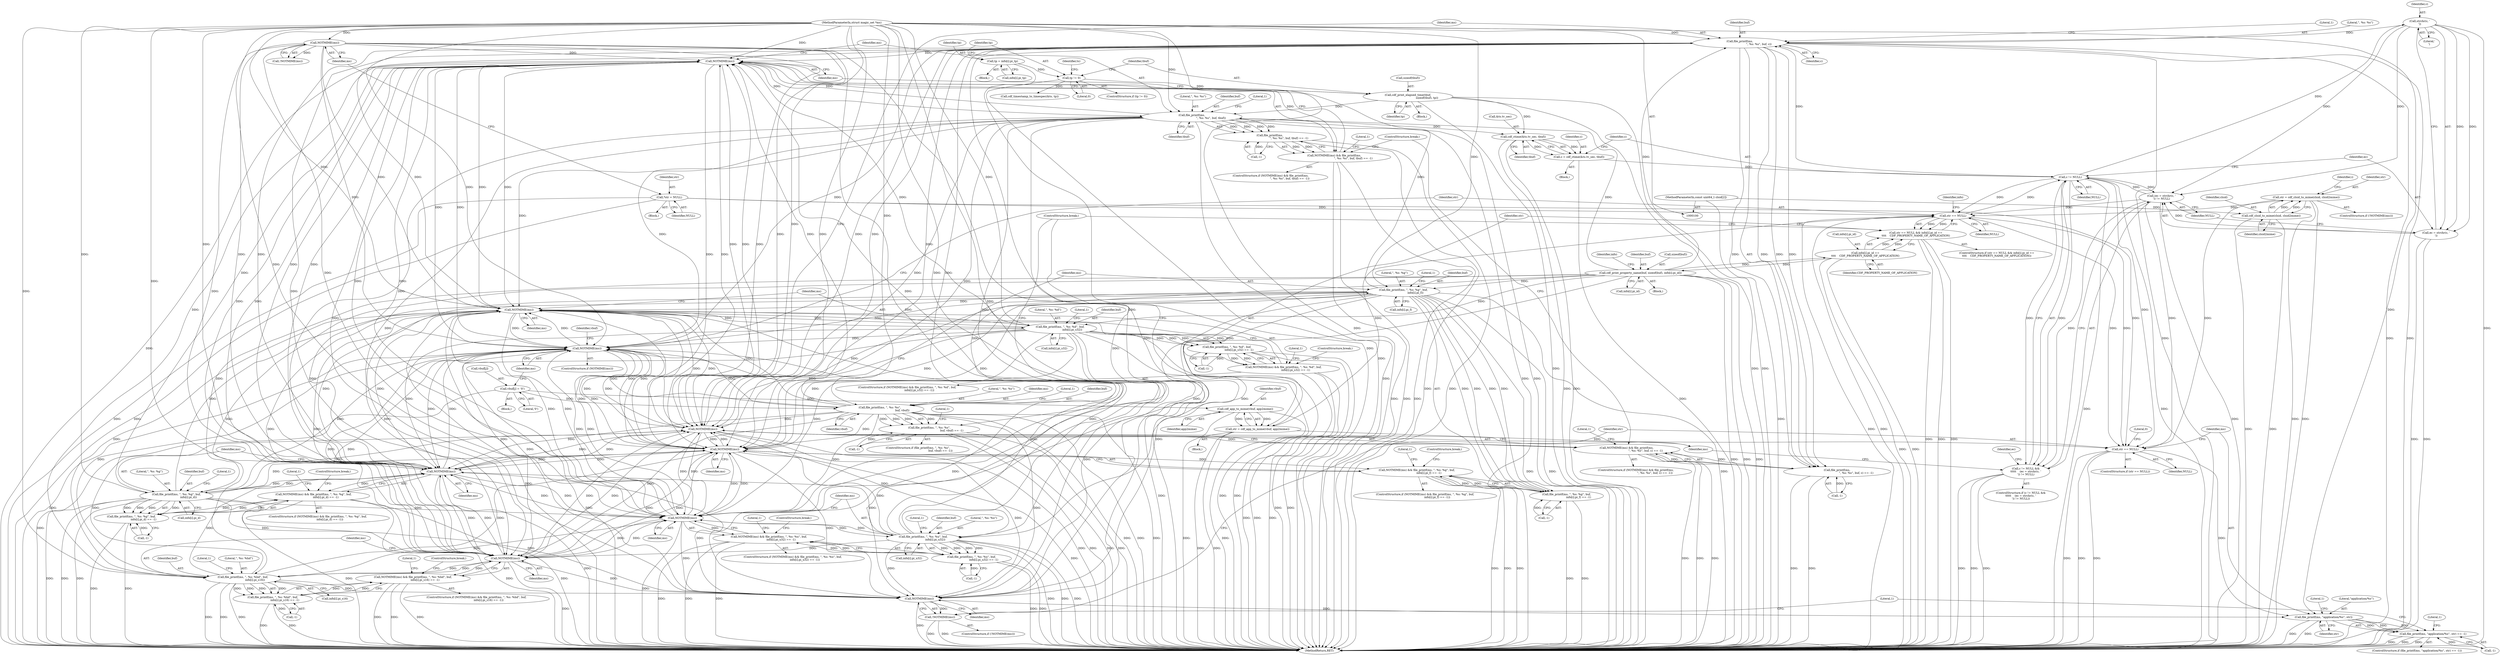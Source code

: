 digraph "1_file_6d209c1c489457397a5763bca4b28e43aac90391_0@API" {
"1000447" [label="(Call,strchr(c, '\n'))"];
"1000441" [label="(Call,c != NULL)"];
"1000431" [label="(Call,c = cdf_ctime(&ts.tv_sec, tbuf))"];
"1000433" [label="(Call,cdf_ctime(&ts.tv_sec, tbuf))"];
"1000403" [label="(Call,cdf_print_elapsed_time(tbuf,\n                                            sizeof(tbuf), tp))"];
"1000397" [label="(Call,tp != 0)"];
"1000389" [label="(Call,tp = info[i].pi_tp)"];
"1000413" [label="(Call,file_printf(ms,\n                                            \", %s: %s\", buf, tbuf))"];
"1000410" [label="(Call,NOTMIME(ms))"];
"1000177" [label="(Call,NOTMIME(ms))"];
"1000348" [label="(Call,NOTMIME(ms))"];
"1000460" [label="(Call,file_printf(ms,\n                                            \", %s: %s\", buf, c))"];
"1000457" [label="(Call,NOTMIME(ms))"];
"1000222" [label="(Call,file_printf(ms, \", %s: %g\", buf,\n                            info[i].pi_f))"];
"1000219" [label="(Call,NOTMIME(ms))"];
"1000156" [label="(Call,NOTMIME(ms))"];
"1000159" [label="(Call,file_printf(ms, \", %s: %hd\", buf,\n                            info[i].pi_s16))"];
"1000101" [label="(MethodParameterIn,struct magic_set *ms)"];
"1000135" [label="(Call,cdf_print_property_name(buf, sizeof(buf), info[i].pi_id))"];
"1000374" [label="(Call,info[i].pi_id ==\n\t\t\t\t    CDF_PROPERTY_NAME_OF_APPLICATION)"];
"1000180" [label="(Call,file_printf(ms, \", %s: %d\", buf,\n                            info[i].pi_s32))"];
"1000198" [label="(Call,NOTMIME(ms))"];
"1000243" [label="(Call,file_printf(ms, \", %s: %g\", buf,\n                            info[i].pi_d))"];
"1000240" [label="(Call,NOTMIME(ms))"];
"1000118" [label="(Call,NOTMIME(ms))"];
"1000201" [label="(Call,file_printf(ms, \", %s: %u\", buf,\n                            info[i].pi_u32))"];
"1000358" [label="(Call,file_printf(ms, \", %s: %s\",\n                                                    buf, vbuf))"];
"1000342" [label="(Call,vbuf[j] = '\0')"];
"1000447" [label="(Call,strchr(c, '\n'))"];
"1000444" [label="(Call,(ec = strchr(c, '\n')) != NULL)"];
"1000445" [label="(Call,ec = strchr(c, '\n'))"];
"1000371" [label="(Call,str == NULL)"];
"1000382" [label="(Call,str = cdf_app_to_mime(vbuf, app2mime))"];
"1000384" [label="(Call,cdf_app_to_mime(vbuf, app2mime))"];
"1000120" [label="(Call,str = cdf_clsid_to_mime(clsid, clsid2mime))"];
"1000122" [label="(Call,cdf_clsid_to_mime(clsid, clsid2mime))"];
"1000104" [label="(MethodParameterIn,const uint64_t clsid[2])"];
"1000111" [label="(Call,*str = NULL)"];
"1000370" [label="(Call,str == NULL && info[i].pi_id ==\n\t\t\t\t    CDF_PROPERTY_NAME_OF_APPLICATION)"];
"1000440" [label="(Call,c != NULL &&\n\t\t\t\t\t    (ec = strchr(c, '\n')) != NULL)"];
"1000155" [label="(Call,NOTMIME(ms) && file_printf(ms, \", %s: %hd\", buf,\n                            info[i].pi_s16) == -1)"];
"1000158" [label="(Call,file_printf(ms, \", %s: %hd\", buf,\n                            info[i].pi_s16) == -1)"];
"1000176" [label="(Call,NOTMIME(ms) && file_printf(ms, \", %s: %d\", buf,\n                            info[i].pi_s32) == -1)"];
"1000179" [label="(Call,file_printf(ms, \", %s: %d\", buf,\n                            info[i].pi_s32) == -1)"];
"1000197" [label="(Call,NOTMIME(ms) && file_printf(ms, \", %s: %u\", buf,\n                            info[i].pi_u32) == -1)"];
"1000200" [label="(Call,file_printf(ms, \", %s: %u\", buf,\n                            info[i].pi_u32) == -1)"];
"1000218" [label="(Call,NOTMIME(ms) && file_printf(ms, \", %s: %g\", buf,\n                            info[i].pi_f) == -1)"];
"1000221" [label="(Call,file_printf(ms, \", %s: %g\", buf,\n                            info[i].pi_f) == -1)"];
"1000239" [label="(Call,NOTMIME(ms) && file_printf(ms, \", %s: %g\", buf,\n                            info[i].pi_d) == -1)"];
"1000242" [label="(Call,file_printf(ms, \", %s: %g\", buf,\n                            info[i].pi_d) == -1)"];
"1000357" [label="(Call,file_printf(ms, \", %s: %s\",\n                                                    buf, vbuf) == -1)"];
"1000409" [label="(Call,NOTMIME(ms) && file_printf(ms,\n                                            \", %s: %s\", buf, tbuf) == -1)"];
"1000412" [label="(Call,file_printf(ms,\n                                            \", %s: %s\", buf, tbuf) == -1)"];
"1000456" [label="(Call,NOTMIME(ms) && file_printf(ms,\n                                            \", %s: %s\", buf, c) == -1)"];
"1000479" [label="(Call,NOTMIME(ms))"];
"1000478" [label="(Call,!NOTMIME(ms))"];
"1000490" [label="(Call,file_printf(ms, \"application/%s\", str))"];
"1000489" [label="(Call,file_printf(ms, \"application/%s\", str) == -1)"];
"1000459" [label="(Call,file_printf(ms,\n                                            \", %s: %s\", buf, c) == -1)"];
"1000483" [label="(Call,str == NULL)"];
"1000369" [label="(ControlStructure,if (str == NULL && info[i].pi_id ==\n\t\t\t\t    CDF_PROPERTY_NAME_OF_APPLICATION))"];
"1000157" [label="(Identifier,ms)"];
"1000441" [label="(Call,c != NULL)"];
"1000448" [label="(Identifier,c)"];
"1000501" [label="(MethodReturn,RET)"];
"1000411" [label="(Identifier,ms)"];
"1000221" [label="(Call,file_printf(ms, \", %s: %g\", buf,\n                            info[i].pi_f) == -1)"];
"1000137" [label="(Call,sizeof(buf))"];
"1000362" [label="(Identifier,vbuf)"];
"1000179" [label="(Call,file_printf(ms, \", %s: %d\", buf,\n                            info[i].pi_s32) == -1)"];
"1000239" [label="(Call,NOTMIME(ms) && file_printf(ms, \", %s: %g\", buf,\n                            info[i].pi_d) == -1)"];
"1000484" [label="(Identifier,str)"];
"1000413" [label="(Call,file_printf(ms,\n                                            \", %s: %s\", buf, tbuf))"];
"1000273" [label="(Block,)"];
"1000385" [label="(Identifier,vbuf)"];
"1000488" [label="(ControlStructure,if (file_printf(ms, \"application/%s\", str) == -1))"];
"1000193" [label="(Literal,1)"];
"1000494" [label="(Call,-1)"];
"1000116" [label="(ControlStructure,if (!NOTMIME(ms)))"];
"1000498" [label="(Literal,1)"];
"1000415" [label="(Literal,\", %s: %s\")"];
"1000235" [label="(Literal,1)"];
"1000124" [label="(Identifier,clsid2mime)"];
"1000247" [label="(Call,info[i].pi_d)"];
"1000469" [label="(Literal,1)"];
"1000147" [label="(Identifier,info)"];
"1000343" [label="(Call,vbuf[j])"];
"1000194" [label="(ControlStructure,break;)"];
"1000489" [label="(Call,file_printf(ms, \"application/%s\", str) == -1)"];
"1000462" [label="(Literal,\", %s: %s\")"];
"1000150" [label="(Block,)"];
"1000404" [label="(Identifier,tbuf)"];
"1000118" [label="(Call,NOTMIME(ms))"];
"1000173" [label="(ControlStructure,break;)"];
"1000389" [label="(Call,tp = info[i].pi_tp)"];
"1000459" [label="(Call,file_printf(ms,\n                                            \", %s: %s\", buf, c) == -1)"];
"1000182" [label="(Literal,\", %s: %d\")"];
"1000139" [label="(Call,info[i].pi_id)"];
"1000218" [label="(Call,NOTMIME(ms) && file_printf(ms, \", %s: %g\", buf,\n                            info[i].pi_f) == -1)"];
"1000190" [label="(Literal,1)"];
"1000223" [label="(Identifier,ms)"];
"1000162" [label="(Identifier,buf)"];
"1000490" [label="(Call,file_printf(ms, \"application/%s\", str))"];
"1000402" [label="(Block,)"];
"1000492" [label="(Literal,\"application/%s\")"];
"1000445" [label="(Call,ec = strchr(c, '\n'))"];
"1000456" [label="(Call,NOTMIME(ms) && file_printf(ms,\n                                            \", %s: %s\", buf, c) == -1)"];
"1000383" [label="(Identifier,str)"];
"1000360" [label="(Literal,\", %s: %s\")"];
"1000495" [label="(Literal,1)"];
"1000465" [label="(Call,-1)"];
"1000487" [label="(Literal,0)"];
"1000232" [label="(Literal,1)"];
"1000169" [label="(Literal,1)"];
"1000160" [label="(Identifier,ms)"];
"1000390" [label="(Identifier,tp)"];
"1000217" [label="(ControlStructure,if (NOTMIME(ms) && file_printf(ms, \", %s: %g\", buf,\n                            info[i].pi_f) == -1))"];
"1000461" [label="(Identifier,ms)"];
"1000346" [label="(Literal,'\0')"];
"1000123" [label="(Identifier,clsid)"];
"1000104" [label="(MethodParameterIn,const uint64_t clsid[2])"];
"1000245" [label="(Literal,\", %s: %g\")"];
"1000396" [label="(ControlStructure,if (tp != 0))"];
"1000204" [label="(Identifier,buf)"];
"1000449" [label="(Literal,'\n')"];
"1000161" [label="(Literal,\", %s: %hd\")"];
"1000215" [label="(ControlStructure,break;)"];
"1000418" [label="(Call,-1)"];
"1000127" [label="(Identifier,i)"];
"1000196" [label="(ControlStructure,if (NOTMIME(ms) && file_printf(ms, \", %s: %u\", buf,\n                            info[i].pi_u32) == -1))"];
"1000181" [label="(Identifier,ms)"];
"1000111" [label="(Call,*str = NULL)"];
"1000225" [label="(Identifier,buf)"];
"1000477" [label="(ControlStructure,if (!NOTMIME(ms)))"];
"1000403" [label="(Call,cdf_print_elapsed_time(tbuf,\n                                            sizeof(tbuf), tp))"];
"1000112" [label="(Identifier,str)"];
"1000156" [label="(Call,NOTMIME(ms))"];
"1000359" [label="(Identifier,ms)"];
"1000375" [label="(Call,info[i].pi_id)"];
"1000203" [label="(Literal,\", %s: %u\")"];
"1000377" [label="(Identifier,info)"];
"1000444" [label="(Call,(ec = strchr(c, '\n')) != NULL)"];
"1000205" [label="(Call,info[i].pi_u32)"];
"1000364" [label="(Literal,1)"];
"1000158" [label="(Call,file_printf(ms, \", %s: %hd\", buf,\n                            info[i].pi_s16) == -1)"];
"1000460" [label="(Call,file_printf(ms,\n                                            \", %s: %s\", buf, c))"];
"1000236" [label="(ControlStructure,break;)"];
"1000256" [label="(Literal,1)"];
"1000242" [label="(Call,file_printf(ms, \", %s: %g\", buf,\n                            info[i].pi_d) == -1)"];
"1000349" [label="(Identifier,ms)"];
"1000202" [label="(Identifier,ms)"];
"1000373" [label="(Identifier,NULL)"];
"1000482" [label="(ControlStructure,if (str == NULL))"];
"1000155" [label="(Call,NOTMIME(ms) && file_printf(ms, \", %s: %hd\", buf,\n                            info[i].pi_s16) == -1)"];
"1000122" [label="(Call,cdf_clsid_to_mime(clsid, clsid2mime))"];
"1000210" [label="(Call,-1)"];
"1000438" [label="(Identifier,tbuf)"];
"1000450" [label="(Identifier,NULL)"];
"1000154" [label="(ControlStructure,if (NOTMIME(ms) && file_printf(ms, \", %s: %hd\", buf,\n                            info[i].pi_s16) == -1))"];
"1000493" [label="(Identifier,str)"];
"1000387" [label="(ControlStructure,break;)"];
"1000180" [label="(Call,file_printf(ms, \", %s: %d\", buf,\n                            info[i].pi_s32))"];
"1000201" [label="(Call,file_printf(ms, \", %s: %u\", buf,\n                            info[i].pi_u32))"];
"1000134" [label="(Block,)"];
"1000347" [label="(ControlStructure,if (NOTMIME(ms)))"];
"1000380" [label="(Identifier,CDF_PROPERTY_NAME_OF_APPLICATION)"];
"1000214" [label="(Literal,1)"];
"1000113" [label="(Identifier,NULL)"];
"1000219" [label="(Call,NOTMIME(ms))"];
"1000117" [label="(Call,!NOTMIME(ms))"];
"1000422" [label="(Literal,1)"];
"1000470" [label="(ControlStructure,break;)"];
"1000408" [label="(ControlStructure,if (NOTMIME(ms) && file_printf(ms,\n                                            \", %s: %s\", buf, tbuf) == -1))"];
"1000442" [label="(Identifier,c)"];
"1000374" [label="(Call,info[i].pi_id ==\n\t\t\t\t    CDF_PROPERTY_NAME_OF_APPLICATION)"];
"1000252" [label="(Call,-1)"];
"1000405" [label="(Call,sizeof(tbuf))"];
"1000240" [label="(Call,NOTMIME(ms))"];
"1000431" [label="(Call,c = cdf_ctime(&ts.tv_sec, tbuf))"];
"1000243" [label="(Call,file_printf(ms, \", %s: %g\", buf,\n                            info[i].pi_d))"];
"1000246" [label="(Identifier,buf)"];
"1000391" [label="(Call,info[i].pi_tp)"];
"1000120" [label="(Call,str = cdf_clsid_to_mime(clsid, clsid2mime))"];
"1000414" [label="(Identifier,ms)"];
"1000189" [label="(Call,-1)"];
"1000198" [label="(Call,NOTMIME(ms))"];
"1000432" [label="(Identifier,c)"];
"1000163" [label="(Call,info[i].pi_s16)"];
"1000361" [label="(Identifier,buf)"];
"1000231" [label="(Call,-1)"];
"1000159" [label="(Call,file_printf(ms, \", %s: %hd\", buf,\n                            info[i].pi_s16))"];
"1000424" [label="(Block,)"];
"1000458" [label="(Identifier,ms)"];
"1000463" [label="(Identifier,buf)"];
"1000381" [label="(Block,)"];
"1000238" [label="(ControlStructure,if (NOTMIME(ms) && file_printf(ms, \", %s: %g\", buf,\n                            info[i].pi_d) == -1))"];
"1000372" [label="(Identifier,str)"];
"1000427" [label="(Call,cdf_timestamp_to_timespec(&ts, tp))"];
"1000342" [label="(Call,vbuf[j] = '\0')"];
"1000440" [label="(Call,c != NULL &&\n\t\t\t\t\t    (ec = strchr(c, '\n')) != NULL)"];
"1000485" [label="(Identifier,NULL)"];
"1000121" [label="(Identifier,str)"];
"1000353" [label="(Identifier,vbuf)"];
"1000434" [label="(Call,&ts.tv_sec)"];
"1000397" [label="(Call,tp != 0)"];
"1000398" [label="(Identifier,tp)"];
"1000370" [label="(Call,str == NULL && info[i].pi_id ==\n\t\t\t\t    CDF_PROPERTY_NAME_OF_APPLICATION)"];
"1000183" [label="(Identifier,buf)"];
"1000119" [label="(Identifier,ms)"];
"1000386" [label="(Identifier,app2mime)"];
"1000257" [label="(ControlStructure,break;)"];
"1000447" [label="(Call,strchr(c, '\n'))"];
"1000384" [label="(Call,cdf_app_to_mime(vbuf, app2mime))"];
"1000466" [label="(Literal,1)"];
"1000211" [label="(Literal,1)"];
"1000453" [label="(Identifier,ec)"];
"1000500" [label="(Literal,1)"];
"1000241" [label="(Identifier,ms)"];
"1000410" [label="(Call,NOTMIME(ms))"];
"1000491" [label="(Identifier,ms)"];
"1000479" [label="(Call,NOTMIME(ms))"];
"1000136" [label="(Identifier,buf)"];
"1000184" [label="(Call,info[i].pi_s32)"];
"1000429" [label="(Identifier,ts)"];
"1000455" [label="(ControlStructure,if (NOTMIME(ms) && file_printf(ms,\n                                            \", %s: %s\", buf, c) == -1))"];
"1000443" [label="(Identifier,NULL)"];
"1000224" [label="(Literal,\", %s: %g\")"];
"1000172" [label="(Literal,1)"];
"1000226" [label="(Call,info[i].pi_f)"];
"1000367" [label="(Literal,1)"];
"1000433" [label="(Call,cdf_ctime(&ts.tv_sec, tbuf))"];
"1000439" [label="(ControlStructure,if (c != NULL &&\n\t\t\t\t\t    (ec = strchr(c, '\n')) != NULL))"];
"1000178" [label="(Identifier,ms)"];
"1000478" [label="(Call,!NOTMIME(ms))"];
"1000446" [label="(Identifier,ec)"];
"1000358" [label="(Call,file_printf(ms, \", %s: %s\",\n                                                    buf, vbuf))"];
"1000101" [label="(MethodParameterIn,struct magic_set *ms)"];
"1000177" [label="(Call,NOTMIME(ms))"];
"1000199" [label="(Identifier,ms)"];
"1000399" [label="(Literal,0)"];
"1000464" [label="(Identifier,c)"];
"1000357" [label="(Call,file_printf(ms, \", %s: %s\",\n                                                    buf, vbuf) == -1)"];
"1000356" [label="(ControlStructure,if (file_printf(ms, \", %s: %s\",\n                                                    buf, vbuf) == -1))"];
"1000417" [label="(Identifier,tbuf)"];
"1000409" [label="(Call,NOTMIME(ms) && file_printf(ms,\n                                            \", %s: %s\", buf, tbuf) == -1)"];
"1000483" [label="(Call,str == NULL)"];
"1000220" [label="(Identifier,ms)"];
"1000200" [label="(Call,file_printf(ms, \", %s: %u\", buf,\n                            info[i].pi_u32) == -1)"];
"1000371" [label="(Call,str == NULL)"];
"1000416" [label="(Identifier,buf)"];
"1000382" [label="(Call,str = cdf_app_to_mime(vbuf, app2mime))"];
"1000175" [label="(ControlStructure,if (NOTMIME(ms) && file_printf(ms, \", %s: %d\", buf,\n                            info[i].pi_s32) == -1))"];
"1000176" [label="(Call,NOTMIME(ms) && file_printf(ms, \", %s: %d\", buf,\n                            info[i].pi_s32) == -1)"];
"1000244" [label="(Identifier,ms)"];
"1000419" [label="(Literal,1)"];
"1000253" [label="(Literal,1)"];
"1000412" [label="(Call,file_printf(ms,\n                                            \", %s: %s\", buf, tbuf) == -1)"];
"1000197" [label="(Call,NOTMIME(ms) && file_printf(ms, \", %s: %u\", buf,\n                            info[i].pi_u32) == -1)"];
"1000222" [label="(Call,file_printf(ms, \", %s: %g\", buf,\n                            info[i].pi_f))"];
"1000135" [label="(Call,cdf_print_property_name(buf, sizeof(buf), info[i].pi_id))"];
"1000363" [label="(Call,-1)"];
"1000480" [label="(Identifier,ms)"];
"1000168" [label="(Call,-1)"];
"1000407" [label="(Identifier,tp)"];
"1000105" [label="(Block,)"];
"1000457" [label="(Call,NOTMIME(ms))"];
"1000348" [label="(Call,NOTMIME(ms))"];
"1000447" -> "1000445"  [label="AST: "];
"1000447" -> "1000449"  [label="CFG: "];
"1000448" -> "1000447"  [label="AST: "];
"1000449" -> "1000447"  [label="AST: "];
"1000445" -> "1000447"  [label="CFG: "];
"1000447" -> "1000501"  [label="DDG: "];
"1000447" -> "1000444"  [label="DDG: "];
"1000447" -> "1000444"  [label="DDG: "];
"1000447" -> "1000445"  [label="DDG: "];
"1000447" -> "1000445"  [label="DDG: "];
"1000441" -> "1000447"  [label="DDG: "];
"1000447" -> "1000460"  [label="DDG: "];
"1000441" -> "1000440"  [label="AST: "];
"1000441" -> "1000443"  [label="CFG: "];
"1000442" -> "1000441"  [label="AST: "];
"1000443" -> "1000441"  [label="AST: "];
"1000446" -> "1000441"  [label="CFG: "];
"1000440" -> "1000441"  [label="CFG: "];
"1000441" -> "1000501"  [label="DDG: "];
"1000441" -> "1000501"  [label="DDG: "];
"1000441" -> "1000371"  [label="DDG: "];
"1000441" -> "1000440"  [label="DDG: "];
"1000441" -> "1000440"  [label="DDG: "];
"1000431" -> "1000441"  [label="DDG: "];
"1000444" -> "1000441"  [label="DDG: "];
"1000371" -> "1000441"  [label="DDG: "];
"1000441" -> "1000444"  [label="DDG: "];
"1000441" -> "1000460"  [label="DDG: "];
"1000441" -> "1000483"  [label="DDG: "];
"1000431" -> "1000424"  [label="AST: "];
"1000431" -> "1000433"  [label="CFG: "];
"1000432" -> "1000431"  [label="AST: "];
"1000433" -> "1000431"  [label="AST: "];
"1000442" -> "1000431"  [label="CFG: "];
"1000431" -> "1000501"  [label="DDG: "];
"1000433" -> "1000431"  [label="DDG: "];
"1000433" -> "1000431"  [label="DDG: "];
"1000433" -> "1000438"  [label="CFG: "];
"1000434" -> "1000433"  [label="AST: "];
"1000438" -> "1000433"  [label="AST: "];
"1000433" -> "1000501"  [label="DDG: "];
"1000433" -> "1000501"  [label="DDG: "];
"1000403" -> "1000433"  [label="DDG: "];
"1000413" -> "1000433"  [label="DDG: "];
"1000403" -> "1000402"  [label="AST: "];
"1000403" -> "1000407"  [label="CFG: "];
"1000404" -> "1000403"  [label="AST: "];
"1000405" -> "1000403"  [label="AST: "];
"1000407" -> "1000403"  [label="AST: "];
"1000411" -> "1000403"  [label="CFG: "];
"1000403" -> "1000501"  [label="DDG: "];
"1000403" -> "1000501"  [label="DDG: "];
"1000403" -> "1000501"  [label="DDG: "];
"1000397" -> "1000403"  [label="DDG: "];
"1000403" -> "1000413"  [label="DDG: "];
"1000397" -> "1000396"  [label="AST: "];
"1000397" -> "1000399"  [label="CFG: "];
"1000398" -> "1000397"  [label="AST: "];
"1000399" -> "1000397"  [label="AST: "];
"1000404" -> "1000397"  [label="CFG: "];
"1000429" -> "1000397"  [label="CFG: "];
"1000397" -> "1000501"  [label="DDG: "];
"1000389" -> "1000397"  [label="DDG: "];
"1000397" -> "1000427"  [label="DDG: "];
"1000389" -> "1000150"  [label="AST: "];
"1000389" -> "1000391"  [label="CFG: "];
"1000390" -> "1000389"  [label="AST: "];
"1000391" -> "1000389"  [label="AST: "];
"1000398" -> "1000389"  [label="CFG: "];
"1000389" -> "1000501"  [label="DDG: "];
"1000413" -> "1000412"  [label="AST: "];
"1000413" -> "1000417"  [label="CFG: "];
"1000414" -> "1000413"  [label="AST: "];
"1000415" -> "1000413"  [label="AST: "];
"1000416" -> "1000413"  [label="AST: "];
"1000417" -> "1000413"  [label="AST: "];
"1000419" -> "1000413"  [label="CFG: "];
"1000413" -> "1000501"  [label="DDG: "];
"1000413" -> "1000501"  [label="DDG: "];
"1000413" -> "1000501"  [label="DDG: "];
"1000413" -> "1000156"  [label="DDG: "];
"1000413" -> "1000177"  [label="DDG: "];
"1000413" -> "1000198"  [label="DDG: "];
"1000413" -> "1000219"  [label="DDG: "];
"1000413" -> "1000240"  [label="DDG: "];
"1000413" -> "1000348"  [label="DDG: "];
"1000413" -> "1000410"  [label="DDG: "];
"1000413" -> "1000412"  [label="DDG: "];
"1000413" -> "1000412"  [label="DDG: "];
"1000413" -> "1000412"  [label="DDG: "];
"1000413" -> "1000412"  [label="DDG: "];
"1000410" -> "1000413"  [label="DDG: "];
"1000101" -> "1000413"  [label="DDG: "];
"1000135" -> "1000413"  [label="DDG: "];
"1000413" -> "1000457"  [label="DDG: "];
"1000413" -> "1000479"  [label="DDG: "];
"1000410" -> "1000409"  [label="AST: "];
"1000410" -> "1000411"  [label="CFG: "];
"1000411" -> "1000410"  [label="AST: "];
"1000414" -> "1000410"  [label="CFG: "];
"1000409" -> "1000410"  [label="CFG: "];
"1000410" -> "1000501"  [label="DDG: "];
"1000410" -> "1000156"  [label="DDG: "];
"1000410" -> "1000177"  [label="DDG: "];
"1000410" -> "1000198"  [label="DDG: "];
"1000410" -> "1000219"  [label="DDG: "];
"1000410" -> "1000240"  [label="DDG: "];
"1000410" -> "1000348"  [label="DDG: "];
"1000410" -> "1000409"  [label="DDG: "];
"1000177" -> "1000410"  [label="DDG: "];
"1000348" -> "1000410"  [label="DDG: "];
"1000460" -> "1000410"  [label="DDG: "];
"1000222" -> "1000410"  [label="DDG: "];
"1000156" -> "1000410"  [label="DDG: "];
"1000159" -> "1000410"  [label="DDG: "];
"1000180" -> "1000410"  [label="DDG: "];
"1000198" -> "1000410"  [label="DDG: "];
"1000243" -> "1000410"  [label="DDG: "];
"1000118" -> "1000410"  [label="DDG: "];
"1000240" -> "1000410"  [label="DDG: "];
"1000457" -> "1000410"  [label="DDG: "];
"1000219" -> "1000410"  [label="DDG: "];
"1000201" -> "1000410"  [label="DDG: "];
"1000358" -> "1000410"  [label="DDG: "];
"1000101" -> "1000410"  [label="DDG: "];
"1000410" -> "1000457"  [label="DDG: "];
"1000410" -> "1000479"  [label="DDG: "];
"1000177" -> "1000176"  [label="AST: "];
"1000177" -> "1000178"  [label="CFG: "];
"1000178" -> "1000177"  [label="AST: "];
"1000181" -> "1000177"  [label="CFG: "];
"1000176" -> "1000177"  [label="CFG: "];
"1000177" -> "1000501"  [label="DDG: "];
"1000177" -> "1000156"  [label="DDG: "];
"1000177" -> "1000176"  [label="DDG: "];
"1000348" -> "1000177"  [label="DDG: "];
"1000460" -> "1000177"  [label="DDG: "];
"1000222" -> "1000177"  [label="DDG: "];
"1000156" -> "1000177"  [label="DDG: "];
"1000159" -> "1000177"  [label="DDG: "];
"1000180" -> "1000177"  [label="DDG: "];
"1000198" -> "1000177"  [label="DDG: "];
"1000243" -> "1000177"  [label="DDG: "];
"1000118" -> "1000177"  [label="DDG: "];
"1000240" -> "1000177"  [label="DDG: "];
"1000457" -> "1000177"  [label="DDG: "];
"1000219" -> "1000177"  [label="DDG: "];
"1000201" -> "1000177"  [label="DDG: "];
"1000358" -> "1000177"  [label="DDG: "];
"1000101" -> "1000177"  [label="DDG: "];
"1000177" -> "1000180"  [label="DDG: "];
"1000177" -> "1000198"  [label="DDG: "];
"1000177" -> "1000219"  [label="DDG: "];
"1000177" -> "1000240"  [label="DDG: "];
"1000177" -> "1000348"  [label="DDG: "];
"1000177" -> "1000457"  [label="DDG: "];
"1000177" -> "1000479"  [label="DDG: "];
"1000348" -> "1000347"  [label="AST: "];
"1000348" -> "1000349"  [label="CFG: "];
"1000349" -> "1000348"  [label="AST: "];
"1000353" -> "1000348"  [label="CFG: "];
"1000372" -> "1000348"  [label="CFG: "];
"1000348" -> "1000501"  [label="DDG: "];
"1000348" -> "1000501"  [label="DDG: "];
"1000348" -> "1000156"  [label="DDG: "];
"1000348" -> "1000198"  [label="DDG: "];
"1000348" -> "1000219"  [label="DDG: "];
"1000348" -> "1000240"  [label="DDG: "];
"1000460" -> "1000348"  [label="DDG: "];
"1000222" -> "1000348"  [label="DDG: "];
"1000156" -> "1000348"  [label="DDG: "];
"1000159" -> "1000348"  [label="DDG: "];
"1000180" -> "1000348"  [label="DDG: "];
"1000198" -> "1000348"  [label="DDG: "];
"1000243" -> "1000348"  [label="DDG: "];
"1000118" -> "1000348"  [label="DDG: "];
"1000240" -> "1000348"  [label="DDG: "];
"1000457" -> "1000348"  [label="DDG: "];
"1000219" -> "1000348"  [label="DDG: "];
"1000201" -> "1000348"  [label="DDG: "];
"1000358" -> "1000348"  [label="DDG: "];
"1000101" -> "1000348"  [label="DDG: "];
"1000348" -> "1000358"  [label="DDG: "];
"1000348" -> "1000457"  [label="DDG: "];
"1000348" -> "1000479"  [label="DDG: "];
"1000460" -> "1000459"  [label="AST: "];
"1000460" -> "1000464"  [label="CFG: "];
"1000461" -> "1000460"  [label="AST: "];
"1000462" -> "1000460"  [label="AST: "];
"1000463" -> "1000460"  [label="AST: "];
"1000464" -> "1000460"  [label="AST: "];
"1000466" -> "1000460"  [label="CFG: "];
"1000460" -> "1000501"  [label="DDG: "];
"1000460" -> "1000501"  [label="DDG: "];
"1000460" -> "1000501"  [label="DDG: "];
"1000460" -> "1000156"  [label="DDG: "];
"1000460" -> "1000198"  [label="DDG: "];
"1000460" -> "1000219"  [label="DDG: "];
"1000460" -> "1000240"  [label="DDG: "];
"1000460" -> "1000457"  [label="DDG: "];
"1000460" -> "1000459"  [label="DDG: "];
"1000460" -> "1000459"  [label="DDG: "];
"1000460" -> "1000459"  [label="DDG: "];
"1000460" -> "1000459"  [label="DDG: "];
"1000457" -> "1000460"  [label="DDG: "];
"1000101" -> "1000460"  [label="DDG: "];
"1000135" -> "1000460"  [label="DDG: "];
"1000460" -> "1000479"  [label="DDG: "];
"1000457" -> "1000456"  [label="AST: "];
"1000457" -> "1000458"  [label="CFG: "];
"1000458" -> "1000457"  [label="AST: "];
"1000461" -> "1000457"  [label="CFG: "];
"1000456" -> "1000457"  [label="CFG: "];
"1000457" -> "1000501"  [label="DDG: "];
"1000457" -> "1000156"  [label="DDG: "];
"1000457" -> "1000198"  [label="DDG: "];
"1000457" -> "1000219"  [label="DDG: "];
"1000457" -> "1000240"  [label="DDG: "];
"1000457" -> "1000456"  [label="DDG: "];
"1000222" -> "1000457"  [label="DDG: "];
"1000156" -> "1000457"  [label="DDG: "];
"1000159" -> "1000457"  [label="DDG: "];
"1000180" -> "1000457"  [label="DDG: "];
"1000198" -> "1000457"  [label="DDG: "];
"1000243" -> "1000457"  [label="DDG: "];
"1000118" -> "1000457"  [label="DDG: "];
"1000240" -> "1000457"  [label="DDG: "];
"1000219" -> "1000457"  [label="DDG: "];
"1000201" -> "1000457"  [label="DDG: "];
"1000358" -> "1000457"  [label="DDG: "];
"1000101" -> "1000457"  [label="DDG: "];
"1000457" -> "1000479"  [label="DDG: "];
"1000222" -> "1000221"  [label="AST: "];
"1000222" -> "1000226"  [label="CFG: "];
"1000223" -> "1000222"  [label="AST: "];
"1000224" -> "1000222"  [label="AST: "];
"1000225" -> "1000222"  [label="AST: "];
"1000226" -> "1000222"  [label="AST: "];
"1000232" -> "1000222"  [label="CFG: "];
"1000222" -> "1000501"  [label="DDG: "];
"1000222" -> "1000501"  [label="DDG: "];
"1000222" -> "1000501"  [label="DDG: "];
"1000222" -> "1000156"  [label="DDG: "];
"1000222" -> "1000198"  [label="DDG: "];
"1000222" -> "1000219"  [label="DDG: "];
"1000222" -> "1000221"  [label="DDG: "];
"1000222" -> "1000221"  [label="DDG: "];
"1000222" -> "1000221"  [label="DDG: "];
"1000222" -> "1000221"  [label="DDG: "];
"1000219" -> "1000222"  [label="DDG: "];
"1000101" -> "1000222"  [label="DDG: "];
"1000135" -> "1000222"  [label="DDG: "];
"1000222" -> "1000240"  [label="DDG: "];
"1000222" -> "1000479"  [label="DDG: "];
"1000219" -> "1000218"  [label="AST: "];
"1000219" -> "1000220"  [label="CFG: "];
"1000220" -> "1000219"  [label="AST: "];
"1000223" -> "1000219"  [label="CFG: "];
"1000218" -> "1000219"  [label="CFG: "];
"1000219" -> "1000501"  [label="DDG: "];
"1000219" -> "1000156"  [label="DDG: "];
"1000219" -> "1000198"  [label="DDG: "];
"1000219" -> "1000218"  [label="DDG: "];
"1000156" -> "1000219"  [label="DDG: "];
"1000159" -> "1000219"  [label="DDG: "];
"1000180" -> "1000219"  [label="DDG: "];
"1000198" -> "1000219"  [label="DDG: "];
"1000243" -> "1000219"  [label="DDG: "];
"1000118" -> "1000219"  [label="DDG: "];
"1000240" -> "1000219"  [label="DDG: "];
"1000201" -> "1000219"  [label="DDG: "];
"1000358" -> "1000219"  [label="DDG: "];
"1000101" -> "1000219"  [label="DDG: "];
"1000219" -> "1000240"  [label="DDG: "];
"1000219" -> "1000479"  [label="DDG: "];
"1000156" -> "1000155"  [label="AST: "];
"1000156" -> "1000157"  [label="CFG: "];
"1000157" -> "1000156"  [label="AST: "];
"1000160" -> "1000156"  [label="CFG: "];
"1000155" -> "1000156"  [label="CFG: "];
"1000156" -> "1000501"  [label="DDG: "];
"1000156" -> "1000155"  [label="DDG: "];
"1000159" -> "1000156"  [label="DDG: "];
"1000180" -> "1000156"  [label="DDG: "];
"1000198" -> "1000156"  [label="DDG: "];
"1000243" -> "1000156"  [label="DDG: "];
"1000118" -> "1000156"  [label="DDG: "];
"1000240" -> "1000156"  [label="DDG: "];
"1000201" -> "1000156"  [label="DDG: "];
"1000358" -> "1000156"  [label="DDG: "];
"1000101" -> "1000156"  [label="DDG: "];
"1000156" -> "1000159"  [label="DDG: "];
"1000156" -> "1000198"  [label="DDG: "];
"1000156" -> "1000240"  [label="DDG: "];
"1000156" -> "1000479"  [label="DDG: "];
"1000159" -> "1000158"  [label="AST: "];
"1000159" -> "1000163"  [label="CFG: "];
"1000160" -> "1000159"  [label="AST: "];
"1000161" -> "1000159"  [label="AST: "];
"1000162" -> "1000159"  [label="AST: "];
"1000163" -> "1000159"  [label="AST: "];
"1000169" -> "1000159"  [label="CFG: "];
"1000159" -> "1000501"  [label="DDG: "];
"1000159" -> "1000501"  [label="DDG: "];
"1000159" -> "1000501"  [label="DDG: "];
"1000159" -> "1000158"  [label="DDG: "];
"1000159" -> "1000158"  [label="DDG: "];
"1000159" -> "1000158"  [label="DDG: "];
"1000159" -> "1000158"  [label="DDG: "];
"1000101" -> "1000159"  [label="DDG: "];
"1000135" -> "1000159"  [label="DDG: "];
"1000159" -> "1000198"  [label="DDG: "];
"1000159" -> "1000240"  [label="DDG: "];
"1000159" -> "1000479"  [label="DDG: "];
"1000101" -> "1000100"  [label="AST: "];
"1000101" -> "1000501"  [label="DDG: "];
"1000101" -> "1000118"  [label="DDG: "];
"1000101" -> "1000180"  [label="DDG: "];
"1000101" -> "1000198"  [label="DDG: "];
"1000101" -> "1000201"  [label="DDG: "];
"1000101" -> "1000240"  [label="DDG: "];
"1000101" -> "1000243"  [label="DDG: "];
"1000101" -> "1000358"  [label="DDG: "];
"1000101" -> "1000479"  [label="DDG: "];
"1000101" -> "1000490"  [label="DDG: "];
"1000135" -> "1000134"  [label="AST: "];
"1000135" -> "1000139"  [label="CFG: "];
"1000136" -> "1000135"  [label="AST: "];
"1000137" -> "1000135"  [label="AST: "];
"1000139" -> "1000135"  [label="AST: "];
"1000147" -> "1000135"  [label="CFG: "];
"1000135" -> "1000501"  [label="DDG: "];
"1000135" -> "1000501"  [label="DDG: "];
"1000135" -> "1000501"  [label="DDG: "];
"1000374" -> "1000135"  [label="DDG: "];
"1000135" -> "1000180"  [label="DDG: "];
"1000135" -> "1000201"  [label="DDG: "];
"1000135" -> "1000243"  [label="DDG: "];
"1000135" -> "1000358"  [label="DDG: "];
"1000135" -> "1000374"  [label="DDG: "];
"1000374" -> "1000370"  [label="AST: "];
"1000374" -> "1000380"  [label="CFG: "];
"1000375" -> "1000374"  [label="AST: "];
"1000380" -> "1000374"  [label="AST: "];
"1000370" -> "1000374"  [label="CFG: "];
"1000374" -> "1000501"  [label="DDG: "];
"1000374" -> "1000501"  [label="DDG: "];
"1000374" -> "1000370"  [label="DDG: "];
"1000374" -> "1000370"  [label="DDG: "];
"1000180" -> "1000179"  [label="AST: "];
"1000180" -> "1000184"  [label="CFG: "];
"1000181" -> "1000180"  [label="AST: "];
"1000182" -> "1000180"  [label="AST: "];
"1000183" -> "1000180"  [label="AST: "];
"1000184" -> "1000180"  [label="AST: "];
"1000190" -> "1000180"  [label="CFG: "];
"1000180" -> "1000501"  [label="DDG: "];
"1000180" -> "1000501"  [label="DDG: "];
"1000180" -> "1000501"  [label="DDG: "];
"1000180" -> "1000179"  [label="DDG: "];
"1000180" -> "1000179"  [label="DDG: "];
"1000180" -> "1000179"  [label="DDG: "];
"1000180" -> "1000179"  [label="DDG: "];
"1000180" -> "1000198"  [label="DDG: "];
"1000180" -> "1000240"  [label="DDG: "];
"1000180" -> "1000479"  [label="DDG: "];
"1000198" -> "1000197"  [label="AST: "];
"1000198" -> "1000199"  [label="CFG: "];
"1000199" -> "1000198"  [label="AST: "];
"1000202" -> "1000198"  [label="CFG: "];
"1000197" -> "1000198"  [label="CFG: "];
"1000198" -> "1000501"  [label="DDG: "];
"1000198" -> "1000197"  [label="DDG: "];
"1000243" -> "1000198"  [label="DDG: "];
"1000118" -> "1000198"  [label="DDG: "];
"1000240" -> "1000198"  [label="DDG: "];
"1000201" -> "1000198"  [label="DDG: "];
"1000358" -> "1000198"  [label="DDG: "];
"1000198" -> "1000201"  [label="DDG: "];
"1000198" -> "1000240"  [label="DDG: "];
"1000198" -> "1000479"  [label="DDG: "];
"1000243" -> "1000242"  [label="AST: "];
"1000243" -> "1000247"  [label="CFG: "];
"1000244" -> "1000243"  [label="AST: "];
"1000245" -> "1000243"  [label="AST: "];
"1000246" -> "1000243"  [label="AST: "];
"1000247" -> "1000243"  [label="AST: "];
"1000253" -> "1000243"  [label="CFG: "];
"1000243" -> "1000501"  [label="DDG: "];
"1000243" -> "1000501"  [label="DDG: "];
"1000243" -> "1000501"  [label="DDG: "];
"1000243" -> "1000240"  [label="DDG: "];
"1000243" -> "1000242"  [label="DDG: "];
"1000243" -> "1000242"  [label="DDG: "];
"1000243" -> "1000242"  [label="DDG: "];
"1000243" -> "1000242"  [label="DDG: "];
"1000240" -> "1000243"  [label="DDG: "];
"1000243" -> "1000479"  [label="DDG: "];
"1000240" -> "1000239"  [label="AST: "];
"1000240" -> "1000241"  [label="CFG: "];
"1000241" -> "1000240"  [label="AST: "];
"1000244" -> "1000240"  [label="CFG: "];
"1000239" -> "1000240"  [label="CFG: "];
"1000240" -> "1000501"  [label="DDG: "];
"1000240" -> "1000239"  [label="DDG: "];
"1000118" -> "1000240"  [label="DDG: "];
"1000201" -> "1000240"  [label="DDG: "];
"1000358" -> "1000240"  [label="DDG: "];
"1000240" -> "1000479"  [label="DDG: "];
"1000118" -> "1000117"  [label="AST: "];
"1000118" -> "1000119"  [label="CFG: "];
"1000119" -> "1000118"  [label="AST: "];
"1000117" -> "1000118"  [label="CFG: "];
"1000118" -> "1000501"  [label="DDG: "];
"1000118" -> "1000117"  [label="DDG: "];
"1000118" -> "1000479"  [label="DDG: "];
"1000201" -> "1000200"  [label="AST: "];
"1000201" -> "1000205"  [label="CFG: "];
"1000202" -> "1000201"  [label="AST: "];
"1000203" -> "1000201"  [label="AST: "];
"1000204" -> "1000201"  [label="AST: "];
"1000205" -> "1000201"  [label="AST: "];
"1000211" -> "1000201"  [label="CFG: "];
"1000201" -> "1000501"  [label="DDG: "];
"1000201" -> "1000501"  [label="DDG: "];
"1000201" -> "1000501"  [label="DDG: "];
"1000201" -> "1000200"  [label="DDG: "];
"1000201" -> "1000200"  [label="DDG: "];
"1000201" -> "1000200"  [label="DDG: "];
"1000201" -> "1000200"  [label="DDG: "];
"1000201" -> "1000479"  [label="DDG: "];
"1000358" -> "1000357"  [label="AST: "];
"1000358" -> "1000362"  [label="CFG: "];
"1000359" -> "1000358"  [label="AST: "];
"1000360" -> "1000358"  [label="AST: "];
"1000361" -> "1000358"  [label="AST: "];
"1000362" -> "1000358"  [label="AST: "];
"1000364" -> "1000358"  [label="CFG: "];
"1000358" -> "1000501"  [label="DDG: "];
"1000358" -> "1000501"  [label="DDG: "];
"1000358" -> "1000501"  [label="DDG: "];
"1000358" -> "1000357"  [label="DDG: "];
"1000358" -> "1000357"  [label="DDG: "];
"1000358" -> "1000357"  [label="DDG: "];
"1000358" -> "1000357"  [label="DDG: "];
"1000342" -> "1000358"  [label="DDG: "];
"1000358" -> "1000479"  [label="DDG: "];
"1000342" -> "1000273"  [label="AST: "];
"1000342" -> "1000346"  [label="CFG: "];
"1000343" -> "1000342"  [label="AST: "];
"1000346" -> "1000342"  [label="AST: "];
"1000349" -> "1000342"  [label="CFG: "];
"1000342" -> "1000501"  [label="DDG: "];
"1000342" -> "1000384"  [label="DDG: "];
"1000444" -> "1000440"  [label="AST: "];
"1000444" -> "1000450"  [label="CFG: "];
"1000445" -> "1000444"  [label="AST: "];
"1000450" -> "1000444"  [label="AST: "];
"1000440" -> "1000444"  [label="CFG: "];
"1000444" -> "1000501"  [label="DDG: "];
"1000444" -> "1000371"  [label="DDG: "];
"1000444" -> "1000440"  [label="DDG: "];
"1000445" -> "1000444"  [label="DDG: "];
"1000444" -> "1000483"  [label="DDG: "];
"1000446" -> "1000445"  [label="AST: "];
"1000450" -> "1000445"  [label="CFG: "];
"1000445" -> "1000501"  [label="DDG: "];
"1000445" -> "1000501"  [label="DDG: "];
"1000371" -> "1000370"  [label="AST: "];
"1000371" -> "1000373"  [label="CFG: "];
"1000372" -> "1000371"  [label="AST: "];
"1000373" -> "1000371"  [label="AST: "];
"1000377" -> "1000371"  [label="CFG: "];
"1000370" -> "1000371"  [label="CFG: "];
"1000371" -> "1000501"  [label="DDG: "];
"1000371" -> "1000501"  [label="DDG: "];
"1000371" -> "1000370"  [label="DDG: "];
"1000371" -> "1000370"  [label="DDG: "];
"1000382" -> "1000371"  [label="DDG: "];
"1000120" -> "1000371"  [label="DDG: "];
"1000111" -> "1000371"  [label="DDG: "];
"1000371" -> "1000483"  [label="DDG: "];
"1000371" -> "1000483"  [label="DDG: "];
"1000382" -> "1000381"  [label="AST: "];
"1000382" -> "1000384"  [label="CFG: "];
"1000383" -> "1000382"  [label="AST: "];
"1000384" -> "1000382"  [label="AST: "];
"1000387" -> "1000382"  [label="CFG: "];
"1000382" -> "1000501"  [label="DDG: "];
"1000382" -> "1000501"  [label="DDG: "];
"1000384" -> "1000382"  [label="DDG: "];
"1000384" -> "1000382"  [label="DDG: "];
"1000382" -> "1000483"  [label="DDG: "];
"1000384" -> "1000386"  [label="CFG: "];
"1000385" -> "1000384"  [label="AST: "];
"1000386" -> "1000384"  [label="AST: "];
"1000384" -> "1000501"  [label="DDG: "];
"1000384" -> "1000501"  [label="DDG: "];
"1000120" -> "1000116"  [label="AST: "];
"1000120" -> "1000122"  [label="CFG: "];
"1000121" -> "1000120"  [label="AST: "];
"1000122" -> "1000120"  [label="AST: "];
"1000127" -> "1000120"  [label="CFG: "];
"1000120" -> "1000501"  [label="DDG: "];
"1000120" -> "1000501"  [label="DDG: "];
"1000122" -> "1000120"  [label="DDG: "];
"1000122" -> "1000120"  [label="DDG: "];
"1000120" -> "1000483"  [label="DDG: "];
"1000122" -> "1000124"  [label="CFG: "];
"1000123" -> "1000122"  [label="AST: "];
"1000124" -> "1000122"  [label="AST: "];
"1000122" -> "1000501"  [label="DDG: "];
"1000122" -> "1000501"  [label="DDG: "];
"1000104" -> "1000122"  [label="DDG: "];
"1000104" -> "1000100"  [label="AST: "];
"1000104" -> "1000501"  [label="DDG: "];
"1000111" -> "1000105"  [label="AST: "];
"1000111" -> "1000113"  [label="CFG: "];
"1000112" -> "1000111"  [label="AST: "];
"1000113" -> "1000111"  [label="AST: "];
"1000119" -> "1000111"  [label="CFG: "];
"1000111" -> "1000501"  [label="DDG: "];
"1000111" -> "1000501"  [label="DDG: "];
"1000111" -> "1000483"  [label="DDG: "];
"1000370" -> "1000369"  [label="AST: "];
"1000383" -> "1000370"  [label="CFG: "];
"1000387" -> "1000370"  [label="CFG: "];
"1000370" -> "1000501"  [label="DDG: "];
"1000370" -> "1000501"  [label="DDG: "];
"1000370" -> "1000501"  [label="DDG: "];
"1000440" -> "1000439"  [label="AST: "];
"1000453" -> "1000440"  [label="CFG: "];
"1000458" -> "1000440"  [label="CFG: "];
"1000440" -> "1000501"  [label="DDG: "];
"1000440" -> "1000501"  [label="DDG: "];
"1000440" -> "1000501"  [label="DDG: "];
"1000155" -> "1000154"  [label="AST: "];
"1000155" -> "1000158"  [label="CFG: "];
"1000158" -> "1000155"  [label="AST: "];
"1000172" -> "1000155"  [label="CFG: "];
"1000173" -> "1000155"  [label="CFG: "];
"1000155" -> "1000501"  [label="DDG: "];
"1000155" -> "1000501"  [label="DDG: "];
"1000155" -> "1000501"  [label="DDG: "];
"1000158" -> "1000155"  [label="DDG: "];
"1000158" -> "1000155"  [label="DDG: "];
"1000158" -> "1000168"  [label="CFG: "];
"1000168" -> "1000158"  [label="AST: "];
"1000158" -> "1000501"  [label="DDG: "];
"1000158" -> "1000501"  [label="DDG: "];
"1000168" -> "1000158"  [label="DDG: "];
"1000176" -> "1000175"  [label="AST: "];
"1000176" -> "1000179"  [label="CFG: "];
"1000179" -> "1000176"  [label="AST: "];
"1000193" -> "1000176"  [label="CFG: "];
"1000194" -> "1000176"  [label="CFG: "];
"1000176" -> "1000501"  [label="DDG: "];
"1000176" -> "1000501"  [label="DDG: "];
"1000176" -> "1000501"  [label="DDG: "];
"1000179" -> "1000176"  [label="DDG: "];
"1000179" -> "1000176"  [label="DDG: "];
"1000179" -> "1000189"  [label="CFG: "];
"1000189" -> "1000179"  [label="AST: "];
"1000179" -> "1000501"  [label="DDG: "];
"1000179" -> "1000501"  [label="DDG: "];
"1000189" -> "1000179"  [label="DDG: "];
"1000197" -> "1000196"  [label="AST: "];
"1000197" -> "1000200"  [label="CFG: "];
"1000200" -> "1000197"  [label="AST: "];
"1000214" -> "1000197"  [label="CFG: "];
"1000215" -> "1000197"  [label="CFG: "];
"1000197" -> "1000501"  [label="DDG: "];
"1000197" -> "1000501"  [label="DDG: "];
"1000197" -> "1000501"  [label="DDG: "];
"1000200" -> "1000197"  [label="DDG: "];
"1000200" -> "1000197"  [label="DDG: "];
"1000200" -> "1000210"  [label="CFG: "];
"1000210" -> "1000200"  [label="AST: "];
"1000200" -> "1000501"  [label="DDG: "];
"1000200" -> "1000501"  [label="DDG: "];
"1000210" -> "1000200"  [label="DDG: "];
"1000218" -> "1000217"  [label="AST: "];
"1000218" -> "1000221"  [label="CFG: "];
"1000221" -> "1000218"  [label="AST: "];
"1000235" -> "1000218"  [label="CFG: "];
"1000236" -> "1000218"  [label="CFG: "];
"1000218" -> "1000501"  [label="DDG: "];
"1000218" -> "1000501"  [label="DDG: "];
"1000218" -> "1000501"  [label="DDG: "];
"1000221" -> "1000218"  [label="DDG: "];
"1000221" -> "1000218"  [label="DDG: "];
"1000221" -> "1000231"  [label="CFG: "];
"1000231" -> "1000221"  [label="AST: "];
"1000221" -> "1000501"  [label="DDG: "];
"1000221" -> "1000501"  [label="DDG: "];
"1000231" -> "1000221"  [label="DDG: "];
"1000239" -> "1000238"  [label="AST: "];
"1000239" -> "1000242"  [label="CFG: "];
"1000242" -> "1000239"  [label="AST: "];
"1000256" -> "1000239"  [label="CFG: "];
"1000257" -> "1000239"  [label="CFG: "];
"1000239" -> "1000501"  [label="DDG: "];
"1000239" -> "1000501"  [label="DDG: "];
"1000239" -> "1000501"  [label="DDG: "];
"1000242" -> "1000239"  [label="DDG: "];
"1000242" -> "1000239"  [label="DDG: "];
"1000242" -> "1000252"  [label="CFG: "];
"1000252" -> "1000242"  [label="AST: "];
"1000242" -> "1000501"  [label="DDG: "];
"1000242" -> "1000501"  [label="DDG: "];
"1000252" -> "1000242"  [label="DDG: "];
"1000357" -> "1000356"  [label="AST: "];
"1000357" -> "1000363"  [label="CFG: "];
"1000363" -> "1000357"  [label="AST: "];
"1000367" -> "1000357"  [label="CFG: "];
"1000387" -> "1000357"  [label="CFG: "];
"1000357" -> "1000501"  [label="DDG: "];
"1000357" -> "1000501"  [label="DDG: "];
"1000357" -> "1000501"  [label="DDG: "];
"1000363" -> "1000357"  [label="DDG: "];
"1000409" -> "1000408"  [label="AST: "];
"1000409" -> "1000412"  [label="CFG: "];
"1000412" -> "1000409"  [label="AST: "];
"1000422" -> "1000409"  [label="CFG: "];
"1000470" -> "1000409"  [label="CFG: "];
"1000409" -> "1000501"  [label="DDG: "];
"1000409" -> "1000501"  [label="DDG: "];
"1000409" -> "1000501"  [label="DDG: "];
"1000412" -> "1000409"  [label="DDG: "];
"1000412" -> "1000409"  [label="DDG: "];
"1000412" -> "1000418"  [label="CFG: "];
"1000418" -> "1000412"  [label="AST: "];
"1000412" -> "1000501"  [label="DDG: "];
"1000412" -> "1000501"  [label="DDG: "];
"1000418" -> "1000412"  [label="DDG: "];
"1000456" -> "1000455"  [label="AST: "];
"1000456" -> "1000459"  [label="CFG: "];
"1000459" -> "1000456"  [label="AST: "];
"1000469" -> "1000456"  [label="CFG: "];
"1000470" -> "1000456"  [label="CFG: "];
"1000456" -> "1000501"  [label="DDG: "];
"1000456" -> "1000501"  [label="DDG: "];
"1000456" -> "1000501"  [label="DDG: "];
"1000459" -> "1000456"  [label="DDG: "];
"1000459" -> "1000456"  [label="DDG: "];
"1000479" -> "1000478"  [label="AST: "];
"1000479" -> "1000480"  [label="CFG: "];
"1000480" -> "1000479"  [label="AST: "];
"1000478" -> "1000479"  [label="CFG: "];
"1000479" -> "1000501"  [label="DDG: "];
"1000479" -> "1000478"  [label="DDG: "];
"1000479" -> "1000490"  [label="DDG: "];
"1000478" -> "1000477"  [label="AST: "];
"1000484" -> "1000478"  [label="CFG: "];
"1000500" -> "1000478"  [label="CFG: "];
"1000478" -> "1000501"  [label="DDG: "];
"1000478" -> "1000501"  [label="DDG: "];
"1000490" -> "1000489"  [label="AST: "];
"1000490" -> "1000493"  [label="CFG: "];
"1000491" -> "1000490"  [label="AST: "];
"1000492" -> "1000490"  [label="AST: "];
"1000493" -> "1000490"  [label="AST: "];
"1000495" -> "1000490"  [label="CFG: "];
"1000490" -> "1000501"  [label="DDG: "];
"1000490" -> "1000501"  [label="DDG: "];
"1000490" -> "1000489"  [label="DDG: "];
"1000490" -> "1000489"  [label="DDG: "];
"1000490" -> "1000489"  [label="DDG: "];
"1000483" -> "1000490"  [label="DDG: "];
"1000489" -> "1000488"  [label="AST: "];
"1000489" -> "1000494"  [label="CFG: "];
"1000494" -> "1000489"  [label="AST: "];
"1000498" -> "1000489"  [label="CFG: "];
"1000500" -> "1000489"  [label="CFG: "];
"1000489" -> "1000501"  [label="DDG: "];
"1000489" -> "1000501"  [label="DDG: "];
"1000489" -> "1000501"  [label="DDG: "];
"1000494" -> "1000489"  [label="DDG: "];
"1000459" -> "1000465"  [label="CFG: "];
"1000465" -> "1000459"  [label="AST: "];
"1000459" -> "1000501"  [label="DDG: "];
"1000459" -> "1000501"  [label="DDG: "];
"1000465" -> "1000459"  [label="DDG: "];
"1000483" -> "1000482"  [label="AST: "];
"1000483" -> "1000485"  [label="CFG: "];
"1000484" -> "1000483"  [label="AST: "];
"1000485" -> "1000483"  [label="AST: "];
"1000487" -> "1000483"  [label="CFG: "];
"1000491" -> "1000483"  [label="CFG: "];
"1000483" -> "1000501"  [label="DDG: "];
"1000483" -> "1000501"  [label="DDG: "];
"1000483" -> "1000501"  [label="DDG: "];
}
